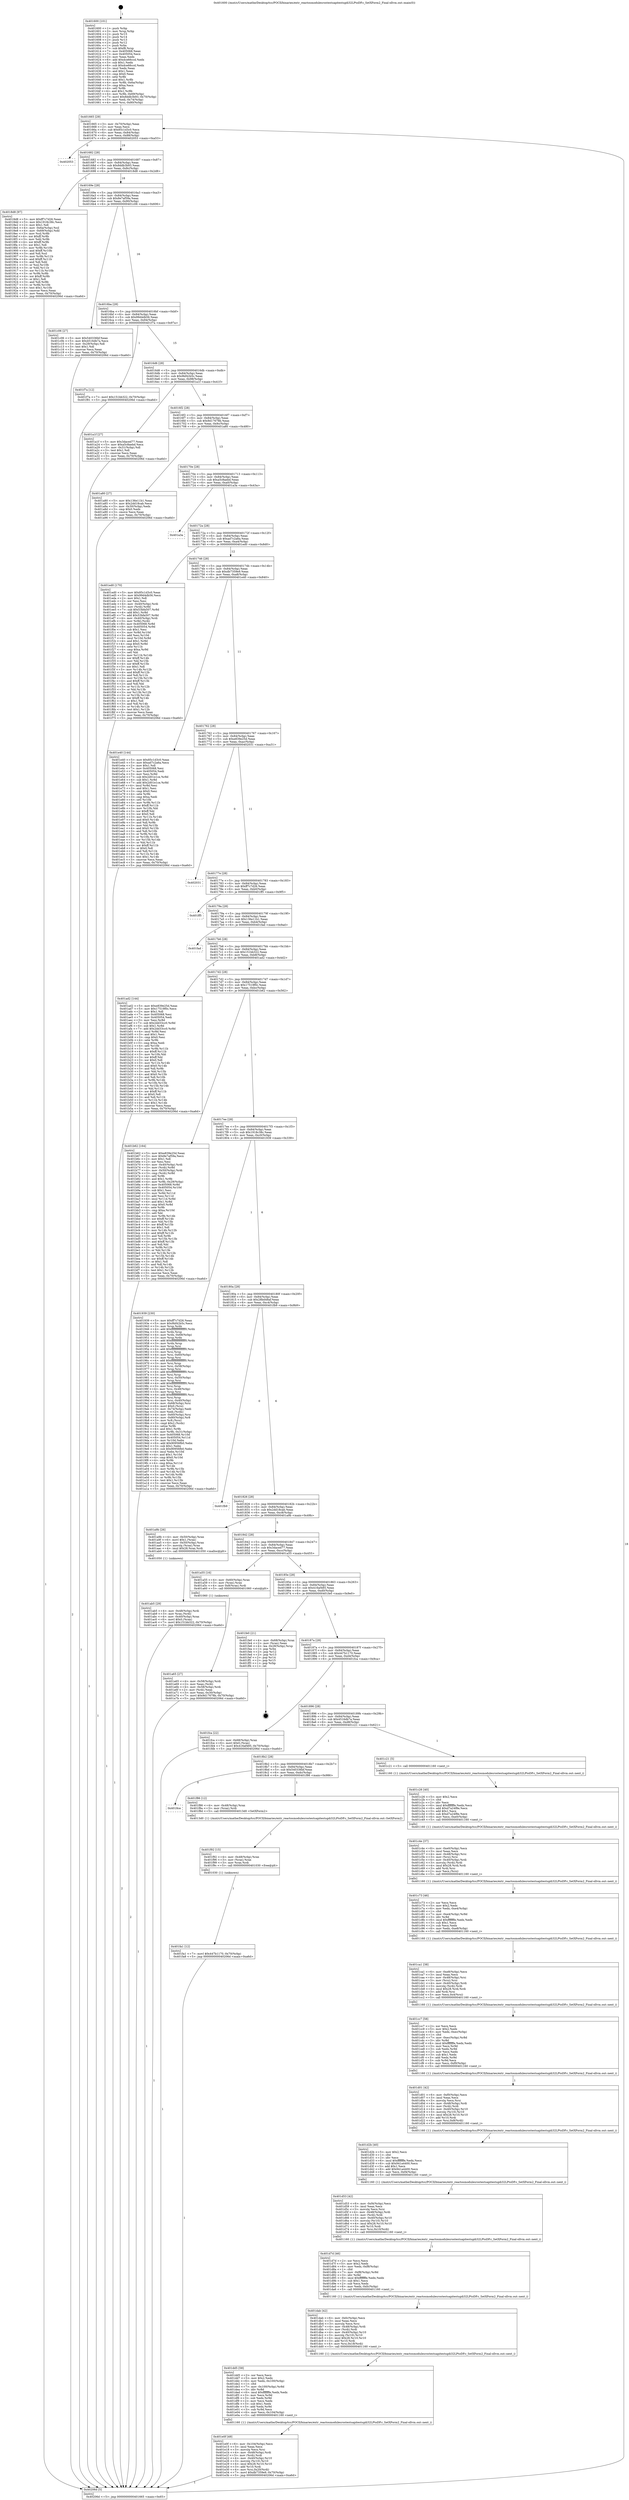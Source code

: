 digraph "0x401600" {
  label = "0x401600 (/mnt/c/Users/mathe/Desktop/tcc/POCII/binaries/extr_reactosmodulesrostestsapitestsgdi32LPtoDP.c_SetXForm2_Final-ollvm.out::main(0))"
  labelloc = "t"
  node[shape=record]

  Entry [label="",width=0.3,height=0.3,shape=circle,fillcolor=black,style=filled]
  "0x401665" [label="{
     0x401665 [29]\l
     | [instrs]\l
     &nbsp;&nbsp;0x401665 \<+3\>: mov -0x70(%rbp),%eax\l
     &nbsp;&nbsp;0x401668 \<+2\>: mov %eax,%ecx\l
     &nbsp;&nbsp;0x40166a \<+6\>: sub $0x85c1d3c0,%ecx\l
     &nbsp;&nbsp;0x401670 \<+6\>: mov %eax,-0x84(%rbp)\l
     &nbsp;&nbsp;0x401676 \<+6\>: mov %ecx,-0x88(%rbp)\l
     &nbsp;&nbsp;0x40167c \<+6\>: je 0000000000402053 \<main+0xa53\>\l
  }"]
  "0x402053" [label="{
     0x402053\l
  }", style=dashed]
  "0x401682" [label="{
     0x401682 [28]\l
     | [instrs]\l
     &nbsp;&nbsp;0x401682 \<+5\>: jmp 0000000000401687 \<main+0x87\>\l
     &nbsp;&nbsp;0x401687 \<+6\>: mov -0x84(%rbp),%eax\l
     &nbsp;&nbsp;0x40168d \<+5\>: sub $0x8ddb3b93,%eax\l
     &nbsp;&nbsp;0x401692 \<+6\>: mov %eax,-0x8c(%rbp)\l
     &nbsp;&nbsp;0x401698 \<+6\>: je 00000000004018d8 \<main+0x2d8\>\l
  }"]
  Exit [label="",width=0.3,height=0.3,shape=circle,fillcolor=black,style=filled,peripheries=2]
  "0x4018d8" [label="{
     0x4018d8 [97]\l
     | [instrs]\l
     &nbsp;&nbsp;0x4018d8 \<+5\>: mov $0xff7c7d26,%eax\l
     &nbsp;&nbsp;0x4018dd \<+5\>: mov $0x1918c38c,%ecx\l
     &nbsp;&nbsp;0x4018e2 \<+2\>: mov $0x1,%dl\l
     &nbsp;&nbsp;0x4018e4 \<+4\>: mov -0x6a(%rbp),%sil\l
     &nbsp;&nbsp;0x4018e8 \<+4\>: mov -0x69(%rbp),%dil\l
     &nbsp;&nbsp;0x4018ec \<+3\>: mov %sil,%r8b\l
     &nbsp;&nbsp;0x4018ef \<+4\>: xor $0xff,%r8b\l
     &nbsp;&nbsp;0x4018f3 \<+3\>: mov %dil,%r9b\l
     &nbsp;&nbsp;0x4018f6 \<+4\>: xor $0xff,%r9b\l
     &nbsp;&nbsp;0x4018fa \<+3\>: xor $0x1,%dl\l
     &nbsp;&nbsp;0x4018fd \<+3\>: mov %r8b,%r10b\l
     &nbsp;&nbsp;0x401900 \<+4\>: and $0xff,%r10b\l
     &nbsp;&nbsp;0x401904 \<+3\>: and %dl,%sil\l
     &nbsp;&nbsp;0x401907 \<+3\>: mov %r9b,%r11b\l
     &nbsp;&nbsp;0x40190a \<+4\>: and $0xff,%r11b\l
     &nbsp;&nbsp;0x40190e \<+3\>: and %dl,%dil\l
     &nbsp;&nbsp;0x401911 \<+3\>: or %sil,%r10b\l
     &nbsp;&nbsp;0x401914 \<+3\>: or %dil,%r11b\l
     &nbsp;&nbsp;0x401917 \<+3\>: xor %r11b,%r10b\l
     &nbsp;&nbsp;0x40191a \<+3\>: or %r9b,%r8b\l
     &nbsp;&nbsp;0x40191d \<+4\>: xor $0xff,%r8b\l
     &nbsp;&nbsp;0x401921 \<+3\>: or $0x1,%dl\l
     &nbsp;&nbsp;0x401924 \<+3\>: and %dl,%r8b\l
     &nbsp;&nbsp;0x401927 \<+3\>: or %r8b,%r10b\l
     &nbsp;&nbsp;0x40192a \<+4\>: test $0x1,%r10b\l
     &nbsp;&nbsp;0x40192e \<+3\>: cmovne %ecx,%eax\l
     &nbsp;&nbsp;0x401931 \<+3\>: mov %eax,-0x70(%rbp)\l
     &nbsp;&nbsp;0x401934 \<+5\>: jmp 000000000040206d \<main+0xa6d\>\l
  }"]
  "0x40169e" [label="{
     0x40169e [28]\l
     | [instrs]\l
     &nbsp;&nbsp;0x40169e \<+5\>: jmp 00000000004016a3 \<main+0xa3\>\l
     &nbsp;&nbsp;0x4016a3 \<+6\>: mov -0x84(%rbp),%eax\l
     &nbsp;&nbsp;0x4016a9 \<+5\>: sub $0x8e7af59a,%eax\l
     &nbsp;&nbsp;0x4016ae \<+6\>: mov %eax,-0x90(%rbp)\l
     &nbsp;&nbsp;0x4016b4 \<+6\>: je 0000000000401c06 \<main+0x606\>\l
  }"]
  "0x40206d" [label="{
     0x40206d [5]\l
     | [instrs]\l
     &nbsp;&nbsp;0x40206d \<+5\>: jmp 0000000000401665 \<main+0x65\>\l
  }"]
  "0x401600" [label="{
     0x401600 [101]\l
     | [instrs]\l
     &nbsp;&nbsp;0x401600 \<+1\>: push %rbp\l
     &nbsp;&nbsp;0x401601 \<+3\>: mov %rsp,%rbp\l
     &nbsp;&nbsp;0x401604 \<+2\>: push %r15\l
     &nbsp;&nbsp;0x401606 \<+2\>: push %r14\l
     &nbsp;&nbsp;0x401608 \<+2\>: push %r13\l
     &nbsp;&nbsp;0x40160a \<+2\>: push %r12\l
     &nbsp;&nbsp;0x40160c \<+1\>: push %rbx\l
     &nbsp;&nbsp;0x40160d \<+7\>: sub $0xf8,%rsp\l
     &nbsp;&nbsp;0x401614 \<+7\>: mov 0x405068,%eax\l
     &nbsp;&nbsp;0x40161b \<+7\>: mov 0x405054,%ecx\l
     &nbsp;&nbsp;0x401622 \<+2\>: mov %eax,%edx\l
     &nbsp;&nbsp;0x401624 \<+6\>: add $0xdce66ccd,%edx\l
     &nbsp;&nbsp;0x40162a \<+3\>: sub $0x1,%edx\l
     &nbsp;&nbsp;0x40162d \<+6\>: sub $0xdce66ccd,%edx\l
     &nbsp;&nbsp;0x401633 \<+3\>: imul %edx,%eax\l
     &nbsp;&nbsp;0x401636 \<+3\>: and $0x1,%eax\l
     &nbsp;&nbsp;0x401639 \<+3\>: cmp $0x0,%eax\l
     &nbsp;&nbsp;0x40163c \<+4\>: sete %r8b\l
     &nbsp;&nbsp;0x401640 \<+4\>: and $0x1,%r8b\l
     &nbsp;&nbsp;0x401644 \<+4\>: mov %r8b,-0x6a(%rbp)\l
     &nbsp;&nbsp;0x401648 \<+3\>: cmp $0xa,%ecx\l
     &nbsp;&nbsp;0x40164b \<+4\>: setl %r8b\l
     &nbsp;&nbsp;0x40164f \<+4\>: and $0x1,%r8b\l
     &nbsp;&nbsp;0x401653 \<+4\>: mov %r8b,-0x69(%rbp)\l
     &nbsp;&nbsp;0x401657 \<+7\>: movl $0x8ddb3b93,-0x70(%rbp)\l
     &nbsp;&nbsp;0x40165e \<+3\>: mov %edi,-0x74(%rbp)\l
     &nbsp;&nbsp;0x401661 \<+4\>: mov %rsi,-0x80(%rbp)\l
  }"]
  "0x401fa1" [label="{
     0x401fa1 [12]\l
     | [instrs]\l
     &nbsp;&nbsp;0x401fa1 \<+7\>: movl $0x447b1170,-0x70(%rbp)\l
     &nbsp;&nbsp;0x401fa8 \<+5\>: jmp 000000000040206d \<main+0xa6d\>\l
  }"]
  "0x401c06" [label="{
     0x401c06 [27]\l
     | [instrs]\l
     &nbsp;&nbsp;0x401c06 \<+5\>: mov $0x540336bf,%eax\l
     &nbsp;&nbsp;0x401c0b \<+5\>: mov $0x4516db7a,%ecx\l
     &nbsp;&nbsp;0x401c10 \<+3\>: mov -0x29(%rbp),%dl\l
     &nbsp;&nbsp;0x401c13 \<+3\>: test $0x1,%dl\l
     &nbsp;&nbsp;0x401c16 \<+3\>: cmovne %ecx,%eax\l
     &nbsp;&nbsp;0x401c19 \<+3\>: mov %eax,-0x70(%rbp)\l
     &nbsp;&nbsp;0x401c1c \<+5\>: jmp 000000000040206d \<main+0xa6d\>\l
  }"]
  "0x4016ba" [label="{
     0x4016ba [28]\l
     | [instrs]\l
     &nbsp;&nbsp;0x4016ba \<+5\>: jmp 00000000004016bf \<main+0xbf\>\l
     &nbsp;&nbsp;0x4016bf \<+6\>: mov -0x84(%rbp),%eax\l
     &nbsp;&nbsp;0x4016c5 \<+5\>: sub $0x99d4db56,%eax\l
     &nbsp;&nbsp;0x4016ca \<+6\>: mov %eax,-0x94(%rbp)\l
     &nbsp;&nbsp;0x4016d0 \<+6\>: je 0000000000401f7a \<main+0x97a\>\l
  }"]
  "0x401f92" [label="{
     0x401f92 [15]\l
     | [instrs]\l
     &nbsp;&nbsp;0x401f92 \<+4\>: mov -0x48(%rbp),%rax\l
     &nbsp;&nbsp;0x401f96 \<+3\>: mov (%rax),%rax\l
     &nbsp;&nbsp;0x401f99 \<+3\>: mov %rax,%rdi\l
     &nbsp;&nbsp;0x401f9c \<+5\>: call 0000000000401030 \<free@plt\>\l
     | [calls]\l
     &nbsp;&nbsp;0x401030 \{1\} (unknown)\l
  }"]
  "0x401f7a" [label="{
     0x401f7a [12]\l
     | [instrs]\l
     &nbsp;&nbsp;0x401f7a \<+7\>: movl $0x151bb322,-0x70(%rbp)\l
     &nbsp;&nbsp;0x401f81 \<+5\>: jmp 000000000040206d \<main+0xa6d\>\l
  }"]
  "0x4016d6" [label="{
     0x4016d6 [28]\l
     | [instrs]\l
     &nbsp;&nbsp;0x4016d6 \<+5\>: jmp 00000000004016db \<main+0xdb\>\l
     &nbsp;&nbsp;0x4016db \<+6\>: mov -0x84(%rbp),%eax\l
     &nbsp;&nbsp;0x4016e1 \<+5\>: sub $0x9bf42b5c,%eax\l
     &nbsp;&nbsp;0x4016e6 \<+6\>: mov %eax,-0x98(%rbp)\l
     &nbsp;&nbsp;0x4016ec \<+6\>: je 0000000000401a1f \<main+0x41f\>\l
  }"]
  "0x4018ce" [label="{
     0x4018ce\l
  }", style=dashed]
  "0x401a1f" [label="{
     0x401a1f [27]\l
     | [instrs]\l
     &nbsp;&nbsp;0x401a1f \<+5\>: mov $0x3daced77,%eax\l
     &nbsp;&nbsp;0x401a24 \<+5\>: mov $0xa5c8aebd,%ecx\l
     &nbsp;&nbsp;0x401a29 \<+3\>: mov -0x31(%rbp),%dl\l
     &nbsp;&nbsp;0x401a2c \<+3\>: test $0x1,%dl\l
     &nbsp;&nbsp;0x401a2f \<+3\>: cmovne %ecx,%eax\l
     &nbsp;&nbsp;0x401a32 \<+3\>: mov %eax,-0x70(%rbp)\l
     &nbsp;&nbsp;0x401a35 \<+5\>: jmp 000000000040206d \<main+0xa6d\>\l
  }"]
  "0x4016f2" [label="{
     0x4016f2 [28]\l
     | [instrs]\l
     &nbsp;&nbsp;0x4016f2 \<+5\>: jmp 00000000004016f7 \<main+0xf7\>\l
     &nbsp;&nbsp;0x4016f7 \<+6\>: mov -0x84(%rbp),%eax\l
     &nbsp;&nbsp;0x4016fd \<+5\>: sub $0x9d17678b,%eax\l
     &nbsp;&nbsp;0x401702 \<+6\>: mov %eax,-0x9c(%rbp)\l
     &nbsp;&nbsp;0x401708 \<+6\>: je 0000000000401a80 \<main+0x480\>\l
  }"]
  "0x401f86" [label="{
     0x401f86 [12]\l
     | [instrs]\l
     &nbsp;&nbsp;0x401f86 \<+4\>: mov -0x48(%rbp),%rax\l
     &nbsp;&nbsp;0x401f8a \<+3\>: mov (%rax),%rdi\l
     &nbsp;&nbsp;0x401f8d \<+5\>: call 00000000004013d0 \<SetXForm2\>\l
     | [calls]\l
     &nbsp;&nbsp;0x4013d0 \{1\} (/mnt/c/Users/mathe/Desktop/tcc/POCII/binaries/extr_reactosmodulesrostestsapitestsgdi32LPtoDP.c_SetXForm2_Final-ollvm.out::SetXForm2)\l
  }"]
  "0x401a80" [label="{
     0x401a80 [27]\l
     | [instrs]\l
     &nbsp;&nbsp;0x401a80 \<+5\>: mov $0x136e11b1,%eax\l
     &nbsp;&nbsp;0x401a85 \<+5\>: mov $0x2dd18cab,%ecx\l
     &nbsp;&nbsp;0x401a8a \<+3\>: mov -0x30(%rbp),%edx\l
     &nbsp;&nbsp;0x401a8d \<+3\>: cmp $0x0,%edx\l
     &nbsp;&nbsp;0x401a90 \<+3\>: cmove %ecx,%eax\l
     &nbsp;&nbsp;0x401a93 \<+3\>: mov %eax,-0x70(%rbp)\l
     &nbsp;&nbsp;0x401a96 \<+5\>: jmp 000000000040206d \<main+0xa6d\>\l
  }"]
  "0x40170e" [label="{
     0x40170e [28]\l
     | [instrs]\l
     &nbsp;&nbsp;0x40170e \<+5\>: jmp 0000000000401713 \<main+0x113\>\l
     &nbsp;&nbsp;0x401713 \<+6\>: mov -0x84(%rbp),%eax\l
     &nbsp;&nbsp;0x401719 \<+5\>: sub $0xa5c8aebd,%eax\l
     &nbsp;&nbsp;0x40171e \<+6\>: mov %eax,-0xa0(%rbp)\l
     &nbsp;&nbsp;0x401724 \<+6\>: je 0000000000401a3a \<main+0x43a\>\l
  }"]
  "0x401e0f" [label="{
     0x401e0f [49]\l
     | [instrs]\l
     &nbsp;&nbsp;0x401e0f \<+6\>: mov -0x104(%rbp),%ecx\l
     &nbsp;&nbsp;0x401e15 \<+3\>: imul %eax,%ecx\l
     &nbsp;&nbsp;0x401e18 \<+3\>: movslq %ecx,%rsi\l
     &nbsp;&nbsp;0x401e1b \<+4\>: mov -0x48(%rbp),%rdi\l
     &nbsp;&nbsp;0x401e1f \<+3\>: mov (%rdi),%rdi\l
     &nbsp;&nbsp;0x401e22 \<+4\>: mov -0x40(%rbp),%r10\l
     &nbsp;&nbsp;0x401e26 \<+3\>: movslq (%r10),%r10\l
     &nbsp;&nbsp;0x401e29 \<+4\>: imul $0x28,%r10,%r10\l
     &nbsp;&nbsp;0x401e2d \<+3\>: add %r10,%rdi\l
     &nbsp;&nbsp;0x401e30 \<+4\>: mov %rsi,0x20(%rdi)\l
     &nbsp;&nbsp;0x401e34 \<+7\>: movl $0xdb7359e9,-0x70(%rbp)\l
     &nbsp;&nbsp;0x401e3b \<+5\>: jmp 000000000040206d \<main+0xa6d\>\l
  }"]
  "0x401a3a" [label="{
     0x401a3a\l
  }", style=dashed]
  "0x40172a" [label="{
     0x40172a [28]\l
     | [instrs]\l
     &nbsp;&nbsp;0x40172a \<+5\>: jmp 000000000040172f \<main+0x12f\>\l
     &nbsp;&nbsp;0x40172f \<+6\>: mov -0x84(%rbp),%eax\l
     &nbsp;&nbsp;0x401735 \<+5\>: sub $0xad7c2a6a,%eax\l
     &nbsp;&nbsp;0x40173a \<+6\>: mov %eax,-0xa4(%rbp)\l
     &nbsp;&nbsp;0x401740 \<+6\>: je 0000000000401ed0 \<main+0x8d0\>\l
  }"]
  "0x401dd5" [label="{
     0x401dd5 [58]\l
     | [instrs]\l
     &nbsp;&nbsp;0x401dd5 \<+2\>: xor %ecx,%ecx\l
     &nbsp;&nbsp;0x401dd7 \<+5\>: mov $0x2,%edx\l
     &nbsp;&nbsp;0x401ddc \<+6\>: mov %edx,-0x100(%rbp)\l
     &nbsp;&nbsp;0x401de2 \<+1\>: cltd\l
     &nbsp;&nbsp;0x401de3 \<+7\>: mov -0x100(%rbp),%r8d\l
     &nbsp;&nbsp;0x401dea \<+3\>: idiv %r8d\l
     &nbsp;&nbsp;0x401ded \<+6\>: imul $0xfffffffe,%edx,%edx\l
     &nbsp;&nbsp;0x401df3 \<+3\>: mov %ecx,%r9d\l
     &nbsp;&nbsp;0x401df6 \<+3\>: sub %edx,%r9d\l
     &nbsp;&nbsp;0x401df9 \<+2\>: mov %ecx,%edx\l
     &nbsp;&nbsp;0x401dfb \<+3\>: sub $0x1,%edx\l
     &nbsp;&nbsp;0x401dfe \<+3\>: add %edx,%r9d\l
     &nbsp;&nbsp;0x401e01 \<+3\>: sub %r9d,%ecx\l
     &nbsp;&nbsp;0x401e04 \<+6\>: mov %ecx,-0x104(%rbp)\l
     &nbsp;&nbsp;0x401e0a \<+5\>: call 0000000000401160 \<next_i\>\l
     | [calls]\l
     &nbsp;&nbsp;0x401160 \{1\} (/mnt/c/Users/mathe/Desktop/tcc/POCII/binaries/extr_reactosmodulesrostestsapitestsgdi32LPtoDP.c_SetXForm2_Final-ollvm.out::next_i)\l
  }"]
  "0x401ed0" [label="{
     0x401ed0 [170]\l
     | [instrs]\l
     &nbsp;&nbsp;0x401ed0 \<+5\>: mov $0x85c1d3c0,%eax\l
     &nbsp;&nbsp;0x401ed5 \<+5\>: mov $0x99d4db56,%ecx\l
     &nbsp;&nbsp;0x401eda \<+2\>: mov $0x1,%dl\l
     &nbsp;&nbsp;0x401edc \<+2\>: xor %esi,%esi\l
     &nbsp;&nbsp;0x401ede \<+4\>: mov -0x40(%rbp),%rdi\l
     &nbsp;&nbsp;0x401ee2 \<+3\>: mov (%rdi),%r8d\l
     &nbsp;&nbsp;0x401ee5 \<+7\>: sub $0x53bfa507,%r8d\l
     &nbsp;&nbsp;0x401eec \<+4\>: add $0x1,%r8d\l
     &nbsp;&nbsp;0x401ef0 \<+7\>: add $0x53bfa507,%r8d\l
     &nbsp;&nbsp;0x401ef7 \<+4\>: mov -0x40(%rbp),%rdi\l
     &nbsp;&nbsp;0x401efb \<+3\>: mov %r8d,(%rdi)\l
     &nbsp;&nbsp;0x401efe \<+8\>: mov 0x405068,%r8d\l
     &nbsp;&nbsp;0x401f06 \<+8\>: mov 0x405054,%r9d\l
     &nbsp;&nbsp;0x401f0e \<+3\>: sub $0x1,%esi\l
     &nbsp;&nbsp;0x401f11 \<+3\>: mov %r8d,%r10d\l
     &nbsp;&nbsp;0x401f14 \<+3\>: add %esi,%r10d\l
     &nbsp;&nbsp;0x401f17 \<+4\>: imul %r10d,%r8d\l
     &nbsp;&nbsp;0x401f1b \<+4\>: and $0x1,%r8d\l
     &nbsp;&nbsp;0x401f1f \<+4\>: cmp $0x0,%r8d\l
     &nbsp;&nbsp;0x401f23 \<+4\>: sete %r11b\l
     &nbsp;&nbsp;0x401f27 \<+4\>: cmp $0xa,%r9d\l
     &nbsp;&nbsp;0x401f2b \<+3\>: setl %bl\l
     &nbsp;&nbsp;0x401f2e \<+3\>: mov %r11b,%r14b\l
     &nbsp;&nbsp;0x401f31 \<+4\>: xor $0xff,%r14b\l
     &nbsp;&nbsp;0x401f35 \<+3\>: mov %bl,%r15b\l
     &nbsp;&nbsp;0x401f38 \<+4\>: xor $0xff,%r15b\l
     &nbsp;&nbsp;0x401f3c \<+3\>: xor $0x1,%dl\l
     &nbsp;&nbsp;0x401f3f \<+3\>: mov %r14b,%r12b\l
     &nbsp;&nbsp;0x401f42 \<+4\>: and $0xff,%r12b\l
     &nbsp;&nbsp;0x401f46 \<+3\>: and %dl,%r11b\l
     &nbsp;&nbsp;0x401f49 \<+3\>: mov %r15b,%r13b\l
     &nbsp;&nbsp;0x401f4c \<+4\>: and $0xff,%r13b\l
     &nbsp;&nbsp;0x401f50 \<+2\>: and %dl,%bl\l
     &nbsp;&nbsp;0x401f52 \<+3\>: or %r11b,%r12b\l
     &nbsp;&nbsp;0x401f55 \<+3\>: or %bl,%r13b\l
     &nbsp;&nbsp;0x401f58 \<+3\>: xor %r13b,%r12b\l
     &nbsp;&nbsp;0x401f5b \<+3\>: or %r15b,%r14b\l
     &nbsp;&nbsp;0x401f5e \<+4\>: xor $0xff,%r14b\l
     &nbsp;&nbsp;0x401f62 \<+3\>: or $0x1,%dl\l
     &nbsp;&nbsp;0x401f65 \<+3\>: and %dl,%r14b\l
     &nbsp;&nbsp;0x401f68 \<+3\>: or %r14b,%r12b\l
     &nbsp;&nbsp;0x401f6b \<+4\>: test $0x1,%r12b\l
     &nbsp;&nbsp;0x401f6f \<+3\>: cmovne %ecx,%eax\l
     &nbsp;&nbsp;0x401f72 \<+3\>: mov %eax,-0x70(%rbp)\l
     &nbsp;&nbsp;0x401f75 \<+5\>: jmp 000000000040206d \<main+0xa6d\>\l
  }"]
  "0x401746" [label="{
     0x401746 [28]\l
     | [instrs]\l
     &nbsp;&nbsp;0x401746 \<+5\>: jmp 000000000040174b \<main+0x14b\>\l
     &nbsp;&nbsp;0x40174b \<+6\>: mov -0x84(%rbp),%eax\l
     &nbsp;&nbsp;0x401751 \<+5\>: sub $0xdb7359e9,%eax\l
     &nbsp;&nbsp;0x401756 \<+6\>: mov %eax,-0xa8(%rbp)\l
     &nbsp;&nbsp;0x40175c \<+6\>: je 0000000000401e40 \<main+0x840\>\l
  }"]
  "0x401dab" [label="{
     0x401dab [42]\l
     | [instrs]\l
     &nbsp;&nbsp;0x401dab \<+6\>: mov -0xfc(%rbp),%ecx\l
     &nbsp;&nbsp;0x401db1 \<+3\>: imul %eax,%ecx\l
     &nbsp;&nbsp;0x401db4 \<+3\>: movslq %ecx,%rsi\l
     &nbsp;&nbsp;0x401db7 \<+4\>: mov -0x48(%rbp),%rdi\l
     &nbsp;&nbsp;0x401dbb \<+3\>: mov (%rdi),%rdi\l
     &nbsp;&nbsp;0x401dbe \<+4\>: mov -0x40(%rbp),%r10\l
     &nbsp;&nbsp;0x401dc2 \<+3\>: movslq (%r10),%r10\l
     &nbsp;&nbsp;0x401dc5 \<+4\>: imul $0x28,%r10,%r10\l
     &nbsp;&nbsp;0x401dc9 \<+3\>: add %r10,%rdi\l
     &nbsp;&nbsp;0x401dcc \<+4\>: mov %rsi,0x18(%rdi)\l
     &nbsp;&nbsp;0x401dd0 \<+5\>: call 0000000000401160 \<next_i\>\l
     | [calls]\l
     &nbsp;&nbsp;0x401160 \{1\} (/mnt/c/Users/mathe/Desktop/tcc/POCII/binaries/extr_reactosmodulesrostestsapitestsgdi32LPtoDP.c_SetXForm2_Final-ollvm.out::next_i)\l
  }"]
  "0x401e40" [label="{
     0x401e40 [144]\l
     | [instrs]\l
     &nbsp;&nbsp;0x401e40 \<+5\>: mov $0x85c1d3c0,%eax\l
     &nbsp;&nbsp;0x401e45 \<+5\>: mov $0xad7c2a6a,%ecx\l
     &nbsp;&nbsp;0x401e4a \<+2\>: mov $0x1,%dl\l
     &nbsp;&nbsp;0x401e4c \<+7\>: mov 0x405068,%esi\l
     &nbsp;&nbsp;0x401e53 \<+7\>: mov 0x405054,%edi\l
     &nbsp;&nbsp;0x401e5a \<+3\>: mov %esi,%r8d\l
     &nbsp;&nbsp;0x401e5d \<+7\>: sub $0x2d01e1ce,%r8d\l
     &nbsp;&nbsp;0x401e64 \<+4\>: sub $0x1,%r8d\l
     &nbsp;&nbsp;0x401e68 \<+7\>: add $0x2d01e1ce,%r8d\l
     &nbsp;&nbsp;0x401e6f \<+4\>: imul %r8d,%esi\l
     &nbsp;&nbsp;0x401e73 \<+3\>: and $0x1,%esi\l
     &nbsp;&nbsp;0x401e76 \<+3\>: cmp $0x0,%esi\l
     &nbsp;&nbsp;0x401e79 \<+4\>: sete %r9b\l
     &nbsp;&nbsp;0x401e7d \<+3\>: cmp $0xa,%edi\l
     &nbsp;&nbsp;0x401e80 \<+4\>: setl %r10b\l
     &nbsp;&nbsp;0x401e84 \<+3\>: mov %r9b,%r11b\l
     &nbsp;&nbsp;0x401e87 \<+4\>: xor $0xff,%r11b\l
     &nbsp;&nbsp;0x401e8b \<+3\>: mov %r10b,%bl\l
     &nbsp;&nbsp;0x401e8e \<+3\>: xor $0xff,%bl\l
     &nbsp;&nbsp;0x401e91 \<+3\>: xor $0x0,%dl\l
     &nbsp;&nbsp;0x401e94 \<+3\>: mov %r11b,%r14b\l
     &nbsp;&nbsp;0x401e97 \<+4\>: and $0x0,%r14b\l
     &nbsp;&nbsp;0x401e9b \<+3\>: and %dl,%r9b\l
     &nbsp;&nbsp;0x401e9e \<+3\>: mov %bl,%r15b\l
     &nbsp;&nbsp;0x401ea1 \<+4\>: and $0x0,%r15b\l
     &nbsp;&nbsp;0x401ea5 \<+3\>: and %dl,%r10b\l
     &nbsp;&nbsp;0x401ea8 \<+3\>: or %r9b,%r14b\l
     &nbsp;&nbsp;0x401eab \<+3\>: or %r10b,%r15b\l
     &nbsp;&nbsp;0x401eae \<+3\>: xor %r15b,%r14b\l
     &nbsp;&nbsp;0x401eb1 \<+3\>: or %bl,%r11b\l
     &nbsp;&nbsp;0x401eb4 \<+4\>: xor $0xff,%r11b\l
     &nbsp;&nbsp;0x401eb8 \<+3\>: or $0x0,%dl\l
     &nbsp;&nbsp;0x401ebb \<+3\>: and %dl,%r11b\l
     &nbsp;&nbsp;0x401ebe \<+3\>: or %r11b,%r14b\l
     &nbsp;&nbsp;0x401ec1 \<+4\>: test $0x1,%r14b\l
     &nbsp;&nbsp;0x401ec5 \<+3\>: cmovne %ecx,%eax\l
     &nbsp;&nbsp;0x401ec8 \<+3\>: mov %eax,-0x70(%rbp)\l
     &nbsp;&nbsp;0x401ecb \<+5\>: jmp 000000000040206d \<main+0xa6d\>\l
  }"]
  "0x401762" [label="{
     0x401762 [28]\l
     | [instrs]\l
     &nbsp;&nbsp;0x401762 \<+5\>: jmp 0000000000401767 \<main+0x167\>\l
     &nbsp;&nbsp;0x401767 \<+6\>: mov -0x84(%rbp),%eax\l
     &nbsp;&nbsp;0x40176d \<+5\>: sub $0xe839e25d,%eax\l
     &nbsp;&nbsp;0x401772 \<+6\>: mov %eax,-0xac(%rbp)\l
     &nbsp;&nbsp;0x401778 \<+6\>: je 0000000000402031 \<main+0xa31\>\l
  }"]
  "0x401d7d" [label="{
     0x401d7d [46]\l
     | [instrs]\l
     &nbsp;&nbsp;0x401d7d \<+2\>: xor %ecx,%ecx\l
     &nbsp;&nbsp;0x401d7f \<+5\>: mov $0x2,%edx\l
     &nbsp;&nbsp;0x401d84 \<+6\>: mov %edx,-0xf8(%rbp)\l
     &nbsp;&nbsp;0x401d8a \<+1\>: cltd\l
     &nbsp;&nbsp;0x401d8b \<+7\>: mov -0xf8(%rbp),%r8d\l
     &nbsp;&nbsp;0x401d92 \<+3\>: idiv %r8d\l
     &nbsp;&nbsp;0x401d95 \<+6\>: imul $0xfffffffe,%edx,%edx\l
     &nbsp;&nbsp;0x401d9b \<+3\>: sub $0x1,%ecx\l
     &nbsp;&nbsp;0x401d9e \<+2\>: sub %ecx,%edx\l
     &nbsp;&nbsp;0x401da0 \<+6\>: mov %edx,-0xfc(%rbp)\l
     &nbsp;&nbsp;0x401da6 \<+5\>: call 0000000000401160 \<next_i\>\l
     | [calls]\l
     &nbsp;&nbsp;0x401160 \{1\} (/mnt/c/Users/mathe/Desktop/tcc/POCII/binaries/extr_reactosmodulesrostestsapitestsgdi32LPtoDP.c_SetXForm2_Final-ollvm.out::next_i)\l
  }"]
  "0x402031" [label="{
     0x402031\l
  }", style=dashed]
  "0x40177e" [label="{
     0x40177e [28]\l
     | [instrs]\l
     &nbsp;&nbsp;0x40177e \<+5\>: jmp 0000000000401783 \<main+0x183\>\l
     &nbsp;&nbsp;0x401783 \<+6\>: mov -0x84(%rbp),%eax\l
     &nbsp;&nbsp;0x401789 \<+5\>: sub $0xff7c7d26,%eax\l
     &nbsp;&nbsp;0x40178e \<+6\>: mov %eax,-0xb0(%rbp)\l
     &nbsp;&nbsp;0x401794 \<+6\>: je 0000000000401ff5 \<main+0x9f5\>\l
  }"]
  "0x401d53" [label="{
     0x401d53 [42]\l
     | [instrs]\l
     &nbsp;&nbsp;0x401d53 \<+6\>: mov -0xf4(%rbp),%ecx\l
     &nbsp;&nbsp;0x401d59 \<+3\>: imul %eax,%ecx\l
     &nbsp;&nbsp;0x401d5c \<+3\>: movslq %ecx,%rsi\l
     &nbsp;&nbsp;0x401d5f \<+4\>: mov -0x48(%rbp),%rdi\l
     &nbsp;&nbsp;0x401d63 \<+3\>: mov (%rdi),%rdi\l
     &nbsp;&nbsp;0x401d66 \<+4\>: mov -0x40(%rbp),%r10\l
     &nbsp;&nbsp;0x401d6a \<+3\>: movslq (%r10),%r10\l
     &nbsp;&nbsp;0x401d6d \<+4\>: imul $0x28,%r10,%r10\l
     &nbsp;&nbsp;0x401d71 \<+3\>: add %r10,%rdi\l
     &nbsp;&nbsp;0x401d74 \<+4\>: mov %rsi,0x10(%rdi)\l
     &nbsp;&nbsp;0x401d78 \<+5\>: call 0000000000401160 \<next_i\>\l
     | [calls]\l
     &nbsp;&nbsp;0x401160 \{1\} (/mnt/c/Users/mathe/Desktop/tcc/POCII/binaries/extr_reactosmodulesrostestsapitestsgdi32LPtoDP.c_SetXForm2_Final-ollvm.out::next_i)\l
  }"]
  "0x401ff5" [label="{
     0x401ff5\l
  }", style=dashed]
  "0x40179a" [label="{
     0x40179a [28]\l
     | [instrs]\l
     &nbsp;&nbsp;0x40179a \<+5\>: jmp 000000000040179f \<main+0x19f\>\l
     &nbsp;&nbsp;0x40179f \<+6\>: mov -0x84(%rbp),%eax\l
     &nbsp;&nbsp;0x4017a5 \<+5\>: sub $0x136e11b1,%eax\l
     &nbsp;&nbsp;0x4017aa \<+6\>: mov %eax,-0xb4(%rbp)\l
     &nbsp;&nbsp;0x4017b0 \<+6\>: je 0000000000401fad \<main+0x9ad\>\l
  }"]
  "0x401d2b" [label="{
     0x401d2b [40]\l
     | [instrs]\l
     &nbsp;&nbsp;0x401d2b \<+5\>: mov $0x2,%ecx\l
     &nbsp;&nbsp;0x401d30 \<+1\>: cltd\l
     &nbsp;&nbsp;0x401d31 \<+2\>: idiv %ecx\l
     &nbsp;&nbsp;0x401d33 \<+6\>: imul $0xfffffffe,%edx,%ecx\l
     &nbsp;&nbsp;0x401d39 \<+6\>: sub $0x941a4400,%ecx\l
     &nbsp;&nbsp;0x401d3f \<+3\>: add $0x1,%ecx\l
     &nbsp;&nbsp;0x401d42 \<+6\>: add $0x941a4400,%ecx\l
     &nbsp;&nbsp;0x401d48 \<+6\>: mov %ecx,-0xf4(%rbp)\l
     &nbsp;&nbsp;0x401d4e \<+5\>: call 0000000000401160 \<next_i\>\l
     | [calls]\l
     &nbsp;&nbsp;0x401160 \{1\} (/mnt/c/Users/mathe/Desktop/tcc/POCII/binaries/extr_reactosmodulesrostestsapitestsgdi32LPtoDP.c_SetXForm2_Final-ollvm.out::next_i)\l
  }"]
  "0x401fad" [label="{
     0x401fad\l
  }", style=dashed]
  "0x4017b6" [label="{
     0x4017b6 [28]\l
     | [instrs]\l
     &nbsp;&nbsp;0x4017b6 \<+5\>: jmp 00000000004017bb \<main+0x1bb\>\l
     &nbsp;&nbsp;0x4017bb \<+6\>: mov -0x84(%rbp),%eax\l
     &nbsp;&nbsp;0x4017c1 \<+5\>: sub $0x151bb322,%eax\l
     &nbsp;&nbsp;0x4017c6 \<+6\>: mov %eax,-0xb8(%rbp)\l
     &nbsp;&nbsp;0x4017cc \<+6\>: je 0000000000401ad2 \<main+0x4d2\>\l
  }"]
  "0x401d01" [label="{
     0x401d01 [42]\l
     | [instrs]\l
     &nbsp;&nbsp;0x401d01 \<+6\>: mov -0xf0(%rbp),%ecx\l
     &nbsp;&nbsp;0x401d07 \<+3\>: imul %eax,%ecx\l
     &nbsp;&nbsp;0x401d0a \<+3\>: movslq %ecx,%rsi\l
     &nbsp;&nbsp;0x401d0d \<+4\>: mov -0x48(%rbp),%rdi\l
     &nbsp;&nbsp;0x401d11 \<+3\>: mov (%rdi),%rdi\l
     &nbsp;&nbsp;0x401d14 \<+4\>: mov -0x40(%rbp),%r10\l
     &nbsp;&nbsp;0x401d18 \<+3\>: movslq (%r10),%r10\l
     &nbsp;&nbsp;0x401d1b \<+4\>: imul $0x28,%r10,%r10\l
     &nbsp;&nbsp;0x401d1f \<+3\>: add %r10,%rdi\l
     &nbsp;&nbsp;0x401d22 \<+4\>: mov %rsi,0x8(%rdi)\l
     &nbsp;&nbsp;0x401d26 \<+5\>: call 0000000000401160 \<next_i\>\l
     | [calls]\l
     &nbsp;&nbsp;0x401160 \{1\} (/mnt/c/Users/mathe/Desktop/tcc/POCII/binaries/extr_reactosmodulesrostestsapitestsgdi32LPtoDP.c_SetXForm2_Final-ollvm.out::next_i)\l
  }"]
  "0x401ad2" [label="{
     0x401ad2 [144]\l
     | [instrs]\l
     &nbsp;&nbsp;0x401ad2 \<+5\>: mov $0xe839e25d,%eax\l
     &nbsp;&nbsp;0x401ad7 \<+5\>: mov $0x17519f0c,%ecx\l
     &nbsp;&nbsp;0x401adc \<+2\>: mov $0x1,%dl\l
     &nbsp;&nbsp;0x401ade \<+7\>: mov 0x405068,%esi\l
     &nbsp;&nbsp;0x401ae5 \<+7\>: mov 0x405054,%edi\l
     &nbsp;&nbsp;0x401aec \<+3\>: mov %esi,%r8d\l
     &nbsp;&nbsp;0x401aef \<+7\>: sub $0x2dd33cc0,%r8d\l
     &nbsp;&nbsp;0x401af6 \<+4\>: sub $0x1,%r8d\l
     &nbsp;&nbsp;0x401afa \<+7\>: add $0x2dd33cc0,%r8d\l
     &nbsp;&nbsp;0x401b01 \<+4\>: imul %r8d,%esi\l
     &nbsp;&nbsp;0x401b05 \<+3\>: and $0x1,%esi\l
     &nbsp;&nbsp;0x401b08 \<+3\>: cmp $0x0,%esi\l
     &nbsp;&nbsp;0x401b0b \<+4\>: sete %r9b\l
     &nbsp;&nbsp;0x401b0f \<+3\>: cmp $0xa,%edi\l
     &nbsp;&nbsp;0x401b12 \<+4\>: setl %r10b\l
     &nbsp;&nbsp;0x401b16 \<+3\>: mov %r9b,%r11b\l
     &nbsp;&nbsp;0x401b19 \<+4\>: xor $0xff,%r11b\l
     &nbsp;&nbsp;0x401b1d \<+3\>: mov %r10b,%bl\l
     &nbsp;&nbsp;0x401b20 \<+3\>: xor $0xff,%bl\l
     &nbsp;&nbsp;0x401b23 \<+3\>: xor $0x0,%dl\l
     &nbsp;&nbsp;0x401b26 \<+3\>: mov %r11b,%r14b\l
     &nbsp;&nbsp;0x401b29 \<+4\>: and $0x0,%r14b\l
     &nbsp;&nbsp;0x401b2d \<+3\>: and %dl,%r9b\l
     &nbsp;&nbsp;0x401b30 \<+3\>: mov %bl,%r15b\l
     &nbsp;&nbsp;0x401b33 \<+4\>: and $0x0,%r15b\l
     &nbsp;&nbsp;0x401b37 \<+3\>: and %dl,%r10b\l
     &nbsp;&nbsp;0x401b3a \<+3\>: or %r9b,%r14b\l
     &nbsp;&nbsp;0x401b3d \<+3\>: or %r10b,%r15b\l
     &nbsp;&nbsp;0x401b40 \<+3\>: xor %r15b,%r14b\l
     &nbsp;&nbsp;0x401b43 \<+3\>: or %bl,%r11b\l
     &nbsp;&nbsp;0x401b46 \<+4\>: xor $0xff,%r11b\l
     &nbsp;&nbsp;0x401b4a \<+3\>: or $0x0,%dl\l
     &nbsp;&nbsp;0x401b4d \<+3\>: and %dl,%r11b\l
     &nbsp;&nbsp;0x401b50 \<+3\>: or %r11b,%r14b\l
     &nbsp;&nbsp;0x401b53 \<+4\>: test $0x1,%r14b\l
     &nbsp;&nbsp;0x401b57 \<+3\>: cmovne %ecx,%eax\l
     &nbsp;&nbsp;0x401b5a \<+3\>: mov %eax,-0x70(%rbp)\l
     &nbsp;&nbsp;0x401b5d \<+5\>: jmp 000000000040206d \<main+0xa6d\>\l
  }"]
  "0x4017d2" [label="{
     0x4017d2 [28]\l
     | [instrs]\l
     &nbsp;&nbsp;0x4017d2 \<+5\>: jmp 00000000004017d7 \<main+0x1d7\>\l
     &nbsp;&nbsp;0x4017d7 \<+6\>: mov -0x84(%rbp),%eax\l
     &nbsp;&nbsp;0x4017dd \<+5\>: sub $0x17519f0c,%eax\l
     &nbsp;&nbsp;0x4017e2 \<+6\>: mov %eax,-0xbc(%rbp)\l
     &nbsp;&nbsp;0x4017e8 \<+6\>: je 0000000000401b62 \<main+0x562\>\l
  }"]
  "0x401cc7" [label="{
     0x401cc7 [58]\l
     | [instrs]\l
     &nbsp;&nbsp;0x401cc7 \<+2\>: xor %ecx,%ecx\l
     &nbsp;&nbsp;0x401cc9 \<+5\>: mov $0x2,%edx\l
     &nbsp;&nbsp;0x401cce \<+6\>: mov %edx,-0xec(%rbp)\l
     &nbsp;&nbsp;0x401cd4 \<+1\>: cltd\l
     &nbsp;&nbsp;0x401cd5 \<+7\>: mov -0xec(%rbp),%r8d\l
     &nbsp;&nbsp;0x401cdc \<+3\>: idiv %r8d\l
     &nbsp;&nbsp;0x401cdf \<+6\>: imul $0xfffffffe,%edx,%edx\l
     &nbsp;&nbsp;0x401ce5 \<+3\>: mov %ecx,%r9d\l
     &nbsp;&nbsp;0x401ce8 \<+3\>: sub %edx,%r9d\l
     &nbsp;&nbsp;0x401ceb \<+2\>: mov %ecx,%edx\l
     &nbsp;&nbsp;0x401ced \<+3\>: sub $0x1,%edx\l
     &nbsp;&nbsp;0x401cf0 \<+3\>: add %edx,%r9d\l
     &nbsp;&nbsp;0x401cf3 \<+3\>: sub %r9d,%ecx\l
     &nbsp;&nbsp;0x401cf6 \<+6\>: mov %ecx,-0xf0(%rbp)\l
     &nbsp;&nbsp;0x401cfc \<+5\>: call 0000000000401160 \<next_i\>\l
     | [calls]\l
     &nbsp;&nbsp;0x401160 \{1\} (/mnt/c/Users/mathe/Desktop/tcc/POCII/binaries/extr_reactosmodulesrostestsapitestsgdi32LPtoDP.c_SetXForm2_Final-ollvm.out::next_i)\l
  }"]
  "0x401b62" [label="{
     0x401b62 [164]\l
     | [instrs]\l
     &nbsp;&nbsp;0x401b62 \<+5\>: mov $0xe839e25d,%eax\l
     &nbsp;&nbsp;0x401b67 \<+5\>: mov $0x8e7af59a,%ecx\l
     &nbsp;&nbsp;0x401b6c \<+2\>: mov $0x1,%dl\l
     &nbsp;&nbsp;0x401b6e \<+2\>: xor %esi,%esi\l
     &nbsp;&nbsp;0x401b70 \<+4\>: mov -0x40(%rbp),%rdi\l
     &nbsp;&nbsp;0x401b74 \<+3\>: mov (%rdi),%r8d\l
     &nbsp;&nbsp;0x401b77 \<+4\>: mov -0x50(%rbp),%rdi\l
     &nbsp;&nbsp;0x401b7b \<+3\>: cmp (%rdi),%r8d\l
     &nbsp;&nbsp;0x401b7e \<+4\>: setl %r9b\l
     &nbsp;&nbsp;0x401b82 \<+4\>: and $0x1,%r9b\l
     &nbsp;&nbsp;0x401b86 \<+4\>: mov %r9b,-0x29(%rbp)\l
     &nbsp;&nbsp;0x401b8a \<+8\>: mov 0x405068,%r8d\l
     &nbsp;&nbsp;0x401b92 \<+8\>: mov 0x405054,%r10d\l
     &nbsp;&nbsp;0x401b9a \<+3\>: sub $0x1,%esi\l
     &nbsp;&nbsp;0x401b9d \<+3\>: mov %r8d,%r11d\l
     &nbsp;&nbsp;0x401ba0 \<+3\>: add %esi,%r11d\l
     &nbsp;&nbsp;0x401ba3 \<+4\>: imul %r11d,%r8d\l
     &nbsp;&nbsp;0x401ba7 \<+4\>: and $0x1,%r8d\l
     &nbsp;&nbsp;0x401bab \<+4\>: cmp $0x0,%r8d\l
     &nbsp;&nbsp;0x401baf \<+4\>: sete %r9b\l
     &nbsp;&nbsp;0x401bb3 \<+4\>: cmp $0xa,%r10d\l
     &nbsp;&nbsp;0x401bb7 \<+3\>: setl %bl\l
     &nbsp;&nbsp;0x401bba \<+3\>: mov %r9b,%r14b\l
     &nbsp;&nbsp;0x401bbd \<+4\>: xor $0xff,%r14b\l
     &nbsp;&nbsp;0x401bc1 \<+3\>: mov %bl,%r15b\l
     &nbsp;&nbsp;0x401bc4 \<+4\>: xor $0xff,%r15b\l
     &nbsp;&nbsp;0x401bc8 \<+3\>: xor $0x1,%dl\l
     &nbsp;&nbsp;0x401bcb \<+3\>: mov %r14b,%r12b\l
     &nbsp;&nbsp;0x401bce \<+4\>: and $0xff,%r12b\l
     &nbsp;&nbsp;0x401bd2 \<+3\>: and %dl,%r9b\l
     &nbsp;&nbsp;0x401bd5 \<+3\>: mov %r15b,%r13b\l
     &nbsp;&nbsp;0x401bd8 \<+4\>: and $0xff,%r13b\l
     &nbsp;&nbsp;0x401bdc \<+2\>: and %dl,%bl\l
     &nbsp;&nbsp;0x401bde \<+3\>: or %r9b,%r12b\l
     &nbsp;&nbsp;0x401be1 \<+3\>: or %bl,%r13b\l
     &nbsp;&nbsp;0x401be4 \<+3\>: xor %r13b,%r12b\l
     &nbsp;&nbsp;0x401be7 \<+3\>: or %r15b,%r14b\l
     &nbsp;&nbsp;0x401bea \<+4\>: xor $0xff,%r14b\l
     &nbsp;&nbsp;0x401bee \<+3\>: or $0x1,%dl\l
     &nbsp;&nbsp;0x401bf1 \<+3\>: and %dl,%r14b\l
     &nbsp;&nbsp;0x401bf4 \<+3\>: or %r14b,%r12b\l
     &nbsp;&nbsp;0x401bf7 \<+4\>: test $0x1,%r12b\l
     &nbsp;&nbsp;0x401bfb \<+3\>: cmovne %ecx,%eax\l
     &nbsp;&nbsp;0x401bfe \<+3\>: mov %eax,-0x70(%rbp)\l
     &nbsp;&nbsp;0x401c01 \<+5\>: jmp 000000000040206d \<main+0xa6d\>\l
  }"]
  "0x4017ee" [label="{
     0x4017ee [28]\l
     | [instrs]\l
     &nbsp;&nbsp;0x4017ee \<+5\>: jmp 00000000004017f3 \<main+0x1f3\>\l
     &nbsp;&nbsp;0x4017f3 \<+6\>: mov -0x84(%rbp),%eax\l
     &nbsp;&nbsp;0x4017f9 \<+5\>: sub $0x1918c38c,%eax\l
     &nbsp;&nbsp;0x4017fe \<+6\>: mov %eax,-0xc0(%rbp)\l
     &nbsp;&nbsp;0x401804 \<+6\>: je 0000000000401939 \<main+0x339\>\l
  }"]
  "0x401ca1" [label="{
     0x401ca1 [38]\l
     | [instrs]\l
     &nbsp;&nbsp;0x401ca1 \<+6\>: mov -0xe8(%rbp),%ecx\l
     &nbsp;&nbsp;0x401ca7 \<+3\>: imul %eax,%ecx\l
     &nbsp;&nbsp;0x401caa \<+4\>: mov -0x48(%rbp),%rsi\l
     &nbsp;&nbsp;0x401cae \<+3\>: mov (%rsi),%rsi\l
     &nbsp;&nbsp;0x401cb1 \<+4\>: mov -0x40(%rbp),%rdi\l
     &nbsp;&nbsp;0x401cb5 \<+3\>: movslq (%rdi),%rdi\l
     &nbsp;&nbsp;0x401cb8 \<+4\>: imul $0x28,%rdi,%rdi\l
     &nbsp;&nbsp;0x401cbc \<+3\>: add %rdi,%rsi\l
     &nbsp;&nbsp;0x401cbf \<+3\>: mov %ecx,0x4(%rsi)\l
     &nbsp;&nbsp;0x401cc2 \<+5\>: call 0000000000401160 \<next_i\>\l
     | [calls]\l
     &nbsp;&nbsp;0x401160 \{1\} (/mnt/c/Users/mathe/Desktop/tcc/POCII/binaries/extr_reactosmodulesrostestsapitestsgdi32LPtoDP.c_SetXForm2_Final-ollvm.out::next_i)\l
  }"]
  "0x401939" [label="{
     0x401939 [230]\l
     | [instrs]\l
     &nbsp;&nbsp;0x401939 \<+5\>: mov $0xff7c7d26,%eax\l
     &nbsp;&nbsp;0x40193e \<+5\>: mov $0x9bf42b5c,%ecx\l
     &nbsp;&nbsp;0x401943 \<+3\>: mov %rsp,%rdx\l
     &nbsp;&nbsp;0x401946 \<+4\>: add $0xfffffffffffffff0,%rdx\l
     &nbsp;&nbsp;0x40194a \<+3\>: mov %rdx,%rsp\l
     &nbsp;&nbsp;0x40194d \<+4\>: mov %rdx,-0x68(%rbp)\l
     &nbsp;&nbsp;0x401951 \<+3\>: mov %rsp,%rdx\l
     &nbsp;&nbsp;0x401954 \<+4\>: add $0xfffffffffffffff0,%rdx\l
     &nbsp;&nbsp;0x401958 \<+3\>: mov %rdx,%rsp\l
     &nbsp;&nbsp;0x40195b \<+3\>: mov %rsp,%rsi\l
     &nbsp;&nbsp;0x40195e \<+4\>: add $0xfffffffffffffff0,%rsi\l
     &nbsp;&nbsp;0x401962 \<+3\>: mov %rsi,%rsp\l
     &nbsp;&nbsp;0x401965 \<+4\>: mov %rsi,-0x60(%rbp)\l
     &nbsp;&nbsp;0x401969 \<+3\>: mov %rsp,%rsi\l
     &nbsp;&nbsp;0x40196c \<+4\>: add $0xfffffffffffffff0,%rsi\l
     &nbsp;&nbsp;0x401970 \<+3\>: mov %rsi,%rsp\l
     &nbsp;&nbsp;0x401973 \<+4\>: mov %rsi,-0x58(%rbp)\l
     &nbsp;&nbsp;0x401977 \<+3\>: mov %rsp,%rsi\l
     &nbsp;&nbsp;0x40197a \<+4\>: add $0xfffffffffffffff0,%rsi\l
     &nbsp;&nbsp;0x40197e \<+3\>: mov %rsi,%rsp\l
     &nbsp;&nbsp;0x401981 \<+4\>: mov %rsi,-0x50(%rbp)\l
     &nbsp;&nbsp;0x401985 \<+3\>: mov %rsp,%rsi\l
     &nbsp;&nbsp;0x401988 \<+4\>: add $0xfffffffffffffff0,%rsi\l
     &nbsp;&nbsp;0x40198c \<+3\>: mov %rsi,%rsp\l
     &nbsp;&nbsp;0x40198f \<+4\>: mov %rsi,-0x48(%rbp)\l
     &nbsp;&nbsp;0x401993 \<+3\>: mov %rsp,%rsi\l
     &nbsp;&nbsp;0x401996 \<+4\>: add $0xfffffffffffffff0,%rsi\l
     &nbsp;&nbsp;0x40199a \<+3\>: mov %rsi,%rsp\l
     &nbsp;&nbsp;0x40199d \<+4\>: mov %rsi,-0x40(%rbp)\l
     &nbsp;&nbsp;0x4019a1 \<+4\>: mov -0x68(%rbp),%rsi\l
     &nbsp;&nbsp;0x4019a5 \<+6\>: movl $0x0,(%rsi)\l
     &nbsp;&nbsp;0x4019ab \<+3\>: mov -0x74(%rbp),%edi\l
     &nbsp;&nbsp;0x4019ae \<+2\>: mov %edi,(%rdx)\l
     &nbsp;&nbsp;0x4019b0 \<+4\>: mov -0x60(%rbp),%rsi\l
     &nbsp;&nbsp;0x4019b4 \<+4\>: mov -0x80(%rbp),%r8\l
     &nbsp;&nbsp;0x4019b8 \<+3\>: mov %r8,(%rsi)\l
     &nbsp;&nbsp;0x4019bb \<+3\>: cmpl $0x2,(%rdx)\l
     &nbsp;&nbsp;0x4019be \<+4\>: setne %r9b\l
     &nbsp;&nbsp;0x4019c2 \<+4\>: and $0x1,%r9b\l
     &nbsp;&nbsp;0x4019c6 \<+4\>: mov %r9b,-0x31(%rbp)\l
     &nbsp;&nbsp;0x4019ca \<+8\>: mov 0x405068,%r10d\l
     &nbsp;&nbsp;0x4019d2 \<+8\>: mov 0x405054,%r11d\l
     &nbsp;&nbsp;0x4019da \<+3\>: mov %r10d,%ebx\l
     &nbsp;&nbsp;0x4019dd \<+6\>: add $0x90956fb0,%ebx\l
     &nbsp;&nbsp;0x4019e3 \<+3\>: sub $0x1,%ebx\l
     &nbsp;&nbsp;0x4019e6 \<+6\>: sub $0x90956fb0,%ebx\l
     &nbsp;&nbsp;0x4019ec \<+4\>: imul %ebx,%r10d\l
     &nbsp;&nbsp;0x4019f0 \<+4\>: and $0x1,%r10d\l
     &nbsp;&nbsp;0x4019f4 \<+4\>: cmp $0x0,%r10d\l
     &nbsp;&nbsp;0x4019f8 \<+4\>: sete %r9b\l
     &nbsp;&nbsp;0x4019fc \<+4\>: cmp $0xa,%r11d\l
     &nbsp;&nbsp;0x401a00 \<+4\>: setl %r14b\l
     &nbsp;&nbsp;0x401a04 \<+3\>: mov %r9b,%r15b\l
     &nbsp;&nbsp;0x401a07 \<+3\>: and %r14b,%r15b\l
     &nbsp;&nbsp;0x401a0a \<+3\>: xor %r14b,%r9b\l
     &nbsp;&nbsp;0x401a0d \<+3\>: or %r9b,%r15b\l
     &nbsp;&nbsp;0x401a10 \<+4\>: test $0x1,%r15b\l
     &nbsp;&nbsp;0x401a14 \<+3\>: cmovne %ecx,%eax\l
     &nbsp;&nbsp;0x401a17 \<+3\>: mov %eax,-0x70(%rbp)\l
     &nbsp;&nbsp;0x401a1a \<+5\>: jmp 000000000040206d \<main+0xa6d\>\l
  }"]
  "0x40180a" [label="{
     0x40180a [28]\l
     | [instrs]\l
     &nbsp;&nbsp;0x40180a \<+5\>: jmp 000000000040180f \<main+0x20f\>\l
     &nbsp;&nbsp;0x40180f \<+6\>: mov -0x84(%rbp),%eax\l
     &nbsp;&nbsp;0x401815 \<+5\>: sub $0x28bd48af,%eax\l
     &nbsp;&nbsp;0x40181a \<+6\>: mov %eax,-0xc4(%rbp)\l
     &nbsp;&nbsp;0x401820 \<+6\>: je 0000000000401fb9 \<main+0x9b9\>\l
  }"]
  "0x401c73" [label="{
     0x401c73 [46]\l
     | [instrs]\l
     &nbsp;&nbsp;0x401c73 \<+2\>: xor %ecx,%ecx\l
     &nbsp;&nbsp;0x401c75 \<+5\>: mov $0x2,%edx\l
     &nbsp;&nbsp;0x401c7a \<+6\>: mov %edx,-0xe4(%rbp)\l
     &nbsp;&nbsp;0x401c80 \<+1\>: cltd\l
     &nbsp;&nbsp;0x401c81 \<+7\>: mov -0xe4(%rbp),%r8d\l
     &nbsp;&nbsp;0x401c88 \<+3\>: idiv %r8d\l
     &nbsp;&nbsp;0x401c8b \<+6\>: imul $0xfffffffe,%edx,%edx\l
     &nbsp;&nbsp;0x401c91 \<+3\>: sub $0x1,%ecx\l
     &nbsp;&nbsp;0x401c94 \<+2\>: sub %ecx,%edx\l
     &nbsp;&nbsp;0x401c96 \<+6\>: mov %edx,-0xe8(%rbp)\l
     &nbsp;&nbsp;0x401c9c \<+5\>: call 0000000000401160 \<next_i\>\l
     | [calls]\l
     &nbsp;&nbsp;0x401160 \{1\} (/mnt/c/Users/mathe/Desktop/tcc/POCII/binaries/extr_reactosmodulesrostestsapitestsgdi32LPtoDP.c_SetXForm2_Final-ollvm.out::next_i)\l
  }"]
  "0x401fb9" [label="{
     0x401fb9\l
  }", style=dashed]
  "0x401826" [label="{
     0x401826 [28]\l
     | [instrs]\l
     &nbsp;&nbsp;0x401826 \<+5\>: jmp 000000000040182b \<main+0x22b\>\l
     &nbsp;&nbsp;0x40182b \<+6\>: mov -0x84(%rbp),%eax\l
     &nbsp;&nbsp;0x401831 \<+5\>: sub $0x2dd18cab,%eax\l
     &nbsp;&nbsp;0x401836 \<+6\>: mov %eax,-0xc8(%rbp)\l
     &nbsp;&nbsp;0x40183c \<+6\>: je 0000000000401a9b \<main+0x49b\>\l
  }"]
  "0x401c4e" [label="{
     0x401c4e [37]\l
     | [instrs]\l
     &nbsp;&nbsp;0x401c4e \<+6\>: mov -0xe0(%rbp),%ecx\l
     &nbsp;&nbsp;0x401c54 \<+3\>: imul %eax,%ecx\l
     &nbsp;&nbsp;0x401c57 \<+4\>: mov -0x48(%rbp),%rsi\l
     &nbsp;&nbsp;0x401c5b \<+3\>: mov (%rsi),%rsi\l
     &nbsp;&nbsp;0x401c5e \<+4\>: mov -0x40(%rbp),%rdi\l
     &nbsp;&nbsp;0x401c62 \<+3\>: movslq (%rdi),%rdi\l
     &nbsp;&nbsp;0x401c65 \<+4\>: imul $0x28,%rdi,%rdi\l
     &nbsp;&nbsp;0x401c69 \<+3\>: add %rdi,%rsi\l
     &nbsp;&nbsp;0x401c6c \<+2\>: mov %ecx,(%rsi)\l
     &nbsp;&nbsp;0x401c6e \<+5\>: call 0000000000401160 \<next_i\>\l
     | [calls]\l
     &nbsp;&nbsp;0x401160 \{1\} (/mnt/c/Users/mathe/Desktop/tcc/POCII/binaries/extr_reactosmodulesrostestsapitestsgdi32LPtoDP.c_SetXForm2_Final-ollvm.out::next_i)\l
  }"]
  "0x401a9b" [label="{
     0x401a9b [26]\l
     | [instrs]\l
     &nbsp;&nbsp;0x401a9b \<+4\>: mov -0x50(%rbp),%rax\l
     &nbsp;&nbsp;0x401a9f \<+6\>: movl $0x1,(%rax)\l
     &nbsp;&nbsp;0x401aa5 \<+4\>: mov -0x50(%rbp),%rax\l
     &nbsp;&nbsp;0x401aa9 \<+3\>: movslq (%rax),%rax\l
     &nbsp;&nbsp;0x401aac \<+4\>: imul $0x28,%rax,%rdi\l
     &nbsp;&nbsp;0x401ab0 \<+5\>: call 0000000000401050 \<malloc@plt\>\l
     | [calls]\l
     &nbsp;&nbsp;0x401050 \{1\} (unknown)\l
  }"]
  "0x401842" [label="{
     0x401842 [28]\l
     | [instrs]\l
     &nbsp;&nbsp;0x401842 \<+5\>: jmp 0000000000401847 \<main+0x247\>\l
     &nbsp;&nbsp;0x401847 \<+6\>: mov -0x84(%rbp),%eax\l
     &nbsp;&nbsp;0x40184d \<+5\>: sub $0x3daced77,%eax\l
     &nbsp;&nbsp;0x401852 \<+6\>: mov %eax,-0xcc(%rbp)\l
     &nbsp;&nbsp;0x401858 \<+6\>: je 0000000000401a55 \<main+0x455\>\l
  }"]
  "0x401c26" [label="{
     0x401c26 [40]\l
     | [instrs]\l
     &nbsp;&nbsp;0x401c26 \<+5\>: mov $0x2,%ecx\l
     &nbsp;&nbsp;0x401c2b \<+1\>: cltd\l
     &nbsp;&nbsp;0x401c2c \<+2\>: idiv %ecx\l
     &nbsp;&nbsp;0x401c2e \<+6\>: imul $0xfffffffe,%edx,%ecx\l
     &nbsp;&nbsp;0x401c34 \<+6\>: add $0xd7a24f8e,%ecx\l
     &nbsp;&nbsp;0x401c3a \<+3\>: add $0x1,%ecx\l
     &nbsp;&nbsp;0x401c3d \<+6\>: sub $0xd7a24f8e,%ecx\l
     &nbsp;&nbsp;0x401c43 \<+6\>: mov %ecx,-0xe0(%rbp)\l
     &nbsp;&nbsp;0x401c49 \<+5\>: call 0000000000401160 \<next_i\>\l
     | [calls]\l
     &nbsp;&nbsp;0x401160 \{1\} (/mnt/c/Users/mathe/Desktop/tcc/POCII/binaries/extr_reactosmodulesrostestsapitestsgdi32LPtoDP.c_SetXForm2_Final-ollvm.out::next_i)\l
  }"]
  "0x401a55" [label="{
     0x401a55 [16]\l
     | [instrs]\l
     &nbsp;&nbsp;0x401a55 \<+4\>: mov -0x60(%rbp),%rax\l
     &nbsp;&nbsp;0x401a59 \<+3\>: mov (%rax),%rax\l
     &nbsp;&nbsp;0x401a5c \<+4\>: mov 0x8(%rax),%rdi\l
     &nbsp;&nbsp;0x401a60 \<+5\>: call 0000000000401060 \<atoi@plt\>\l
     | [calls]\l
     &nbsp;&nbsp;0x401060 \{1\} (unknown)\l
  }"]
  "0x40185e" [label="{
     0x40185e [28]\l
     | [instrs]\l
     &nbsp;&nbsp;0x40185e \<+5\>: jmp 0000000000401863 \<main+0x263\>\l
     &nbsp;&nbsp;0x401863 \<+6\>: mov -0x84(%rbp),%eax\l
     &nbsp;&nbsp;0x401869 \<+5\>: sub $0x416af485,%eax\l
     &nbsp;&nbsp;0x40186e \<+6\>: mov %eax,-0xd0(%rbp)\l
     &nbsp;&nbsp;0x401874 \<+6\>: je 0000000000401fe0 \<main+0x9e0\>\l
  }"]
  "0x401a65" [label="{
     0x401a65 [27]\l
     | [instrs]\l
     &nbsp;&nbsp;0x401a65 \<+4\>: mov -0x58(%rbp),%rdi\l
     &nbsp;&nbsp;0x401a69 \<+2\>: mov %eax,(%rdi)\l
     &nbsp;&nbsp;0x401a6b \<+4\>: mov -0x58(%rbp),%rdi\l
     &nbsp;&nbsp;0x401a6f \<+2\>: mov (%rdi),%eax\l
     &nbsp;&nbsp;0x401a71 \<+3\>: mov %eax,-0x30(%rbp)\l
     &nbsp;&nbsp;0x401a74 \<+7\>: movl $0x9d17678b,-0x70(%rbp)\l
     &nbsp;&nbsp;0x401a7b \<+5\>: jmp 000000000040206d \<main+0xa6d\>\l
  }"]
  "0x401ab5" [label="{
     0x401ab5 [29]\l
     | [instrs]\l
     &nbsp;&nbsp;0x401ab5 \<+4\>: mov -0x48(%rbp),%rdi\l
     &nbsp;&nbsp;0x401ab9 \<+3\>: mov %rax,(%rdi)\l
     &nbsp;&nbsp;0x401abc \<+4\>: mov -0x40(%rbp),%rax\l
     &nbsp;&nbsp;0x401ac0 \<+6\>: movl $0x0,(%rax)\l
     &nbsp;&nbsp;0x401ac6 \<+7\>: movl $0x151bb322,-0x70(%rbp)\l
     &nbsp;&nbsp;0x401acd \<+5\>: jmp 000000000040206d \<main+0xa6d\>\l
  }"]
  "0x4018b2" [label="{
     0x4018b2 [28]\l
     | [instrs]\l
     &nbsp;&nbsp;0x4018b2 \<+5\>: jmp 00000000004018b7 \<main+0x2b7\>\l
     &nbsp;&nbsp;0x4018b7 \<+6\>: mov -0x84(%rbp),%eax\l
     &nbsp;&nbsp;0x4018bd \<+5\>: sub $0x540336bf,%eax\l
     &nbsp;&nbsp;0x4018c2 \<+6\>: mov %eax,-0xdc(%rbp)\l
     &nbsp;&nbsp;0x4018c8 \<+6\>: je 0000000000401f86 \<main+0x986\>\l
  }"]
  "0x401fe0" [label="{
     0x401fe0 [21]\l
     | [instrs]\l
     &nbsp;&nbsp;0x401fe0 \<+4\>: mov -0x68(%rbp),%rax\l
     &nbsp;&nbsp;0x401fe4 \<+2\>: mov (%rax),%eax\l
     &nbsp;&nbsp;0x401fe6 \<+4\>: lea -0x28(%rbp),%rsp\l
     &nbsp;&nbsp;0x401fea \<+1\>: pop %rbx\l
     &nbsp;&nbsp;0x401feb \<+2\>: pop %r12\l
     &nbsp;&nbsp;0x401fed \<+2\>: pop %r13\l
     &nbsp;&nbsp;0x401fef \<+2\>: pop %r14\l
     &nbsp;&nbsp;0x401ff1 \<+2\>: pop %r15\l
     &nbsp;&nbsp;0x401ff3 \<+1\>: pop %rbp\l
     &nbsp;&nbsp;0x401ff4 \<+1\>: ret\l
  }"]
  "0x40187a" [label="{
     0x40187a [28]\l
     | [instrs]\l
     &nbsp;&nbsp;0x40187a \<+5\>: jmp 000000000040187f \<main+0x27f\>\l
     &nbsp;&nbsp;0x40187f \<+6\>: mov -0x84(%rbp),%eax\l
     &nbsp;&nbsp;0x401885 \<+5\>: sub $0x447b1170,%eax\l
     &nbsp;&nbsp;0x40188a \<+6\>: mov %eax,-0xd4(%rbp)\l
     &nbsp;&nbsp;0x401890 \<+6\>: je 0000000000401fca \<main+0x9ca\>\l
  }"]
  "0x401c21" [label="{
     0x401c21 [5]\l
     | [instrs]\l
     &nbsp;&nbsp;0x401c21 \<+5\>: call 0000000000401160 \<next_i\>\l
     | [calls]\l
     &nbsp;&nbsp;0x401160 \{1\} (/mnt/c/Users/mathe/Desktop/tcc/POCII/binaries/extr_reactosmodulesrostestsapitestsgdi32LPtoDP.c_SetXForm2_Final-ollvm.out::next_i)\l
  }"]
  "0x401fca" [label="{
     0x401fca [22]\l
     | [instrs]\l
     &nbsp;&nbsp;0x401fca \<+4\>: mov -0x68(%rbp),%rax\l
     &nbsp;&nbsp;0x401fce \<+6\>: movl $0x0,(%rax)\l
     &nbsp;&nbsp;0x401fd4 \<+7\>: movl $0x416af485,-0x70(%rbp)\l
     &nbsp;&nbsp;0x401fdb \<+5\>: jmp 000000000040206d \<main+0xa6d\>\l
  }"]
  "0x401896" [label="{
     0x401896 [28]\l
     | [instrs]\l
     &nbsp;&nbsp;0x401896 \<+5\>: jmp 000000000040189b \<main+0x29b\>\l
     &nbsp;&nbsp;0x40189b \<+6\>: mov -0x84(%rbp),%eax\l
     &nbsp;&nbsp;0x4018a1 \<+5\>: sub $0x4516db7a,%eax\l
     &nbsp;&nbsp;0x4018a6 \<+6\>: mov %eax,-0xd8(%rbp)\l
     &nbsp;&nbsp;0x4018ac \<+6\>: je 0000000000401c21 \<main+0x621\>\l
  }"]
  Entry -> "0x401600" [label=" 1"]
  "0x401665" -> "0x402053" [label=" 0"]
  "0x401665" -> "0x401682" [label=" 19"]
  "0x401fe0" -> Exit [label=" 1"]
  "0x401682" -> "0x4018d8" [label=" 1"]
  "0x401682" -> "0x40169e" [label=" 18"]
  "0x4018d8" -> "0x40206d" [label=" 1"]
  "0x401600" -> "0x401665" [label=" 1"]
  "0x40206d" -> "0x401665" [label=" 18"]
  "0x401fca" -> "0x40206d" [label=" 1"]
  "0x40169e" -> "0x401c06" [label=" 2"]
  "0x40169e" -> "0x4016ba" [label=" 16"]
  "0x401fa1" -> "0x40206d" [label=" 1"]
  "0x4016ba" -> "0x401f7a" [label=" 1"]
  "0x4016ba" -> "0x4016d6" [label=" 15"]
  "0x401f92" -> "0x401fa1" [label=" 1"]
  "0x4016d6" -> "0x401a1f" [label=" 1"]
  "0x4016d6" -> "0x4016f2" [label=" 14"]
  "0x401f86" -> "0x401f92" [label=" 1"]
  "0x4016f2" -> "0x401a80" [label=" 1"]
  "0x4016f2" -> "0x40170e" [label=" 13"]
  "0x4018b2" -> "0x4018ce" [label=" 0"]
  "0x40170e" -> "0x401a3a" [label=" 0"]
  "0x40170e" -> "0x40172a" [label=" 13"]
  "0x4018b2" -> "0x401f86" [label=" 1"]
  "0x40172a" -> "0x401ed0" [label=" 1"]
  "0x40172a" -> "0x401746" [label=" 12"]
  "0x401f7a" -> "0x40206d" [label=" 1"]
  "0x401746" -> "0x401e40" [label=" 1"]
  "0x401746" -> "0x401762" [label=" 11"]
  "0x401ed0" -> "0x40206d" [label=" 1"]
  "0x401762" -> "0x402031" [label=" 0"]
  "0x401762" -> "0x40177e" [label=" 11"]
  "0x401e40" -> "0x40206d" [label=" 1"]
  "0x40177e" -> "0x401ff5" [label=" 0"]
  "0x40177e" -> "0x40179a" [label=" 11"]
  "0x401e0f" -> "0x40206d" [label=" 1"]
  "0x40179a" -> "0x401fad" [label=" 0"]
  "0x40179a" -> "0x4017b6" [label=" 11"]
  "0x401dd5" -> "0x401e0f" [label=" 1"]
  "0x4017b6" -> "0x401ad2" [label=" 2"]
  "0x4017b6" -> "0x4017d2" [label=" 9"]
  "0x401dab" -> "0x401dd5" [label=" 1"]
  "0x4017d2" -> "0x401b62" [label=" 2"]
  "0x4017d2" -> "0x4017ee" [label=" 7"]
  "0x401d7d" -> "0x401dab" [label=" 1"]
  "0x4017ee" -> "0x401939" [label=" 1"]
  "0x4017ee" -> "0x40180a" [label=" 6"]
  "0x401939" -> "0x40206d" [label=" 1"]
  "0x401a1f" -> "0x40206d" [label=" 1"]
  "0x401d53" -> "0x401d7d" [label=" 1"]
  "0x40180a" -> "0x401fb9" [label=" 0"]
  "0x40180a" -> "0x401826" [label=" 6"]
  "0x401d2b" -> "0x401d53" [label=" 1"]
  "0x401826" -> "0x401a9b" [label=" 1"]
  "0x401826" -> "0x401842" [label=" 5"]
  "0x401d01" -> "0x401d2b" [label=" 1"]
  "0x401842" -> "0x401a55" [label=" 1"]
  "0x401842" -> "0x40185e" [label=" 4"]
  "0x401a55" -> "0x401a65" [label=" 1"]
  "0x401a65" -> "0x40206d" [label=" 1"]
  "0x401a80" -> "0x40206d" [label=" 1"]
  "0x401a9b" -> "0x401ab5" [label=" 1"]
  "0x401ab5" -> "0x40206d" [label=" 1"]
  "0x401ad2" -> "0x40206d" [label=" 2"]
  "0x401b62" -> "0x40206d" [label=" 2"]
  "0x401c06" -> "0x40206d" [label=" 2"]
  "0x401cc7" -> "0x401d01" [label=" 1"]
  "0x40185e" -> "0x401fe0" [label=" 1"]
  "0x40185e" -> "0x40187a" [label=" 3"]
  "0x401ca1" -> "0x401cc7" [label=" 1"]
  "0x40187a" -> "0x401fca" [label=" 1"]
  "0x40187a" -> "0x401896" [label=" 2"]
  "0x401c73" -> "0x401ca1" [label=" 1"]
  "0x401896" -> "0x401c21" [label=" 1"]
  "0x401896" -> "0x4018b2" [label=" 1"]
  "0x401c21" -> "0x401c26" [label=" 1"]
  "0x401c26" -> "0x401c4e" [label=" 1"]
  "0x401c4e" -> "0x401c73" [label=" 1"]
}
